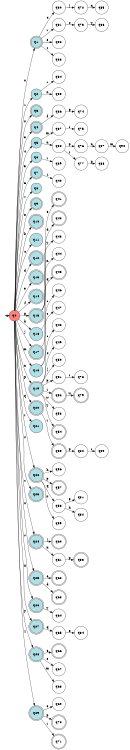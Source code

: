 digraph APTAALF {
__start0 [style = invis, shape = none, label = "", width = 0, height = 0];

rankdir=LR;
size="8,5";

s0 [style="filled", color="black", fillcolor="#ff817b" shape="circle", label="q0"];
s1 [style="rounded,filled", color="black", fillcolor="powderblue" shape="doublecircle", label="q1"];
s2 [style="filled", color="black", fillcolor="powderblue" shape="circle", label="q2"];
s3 [style="rounded,filled", color="black", fillcolor="powderblue" shape="doublecircle", label="q3"];
s4 [style="rounded,filled", color="black", fillcolor="powderblue" shape="doublecircle", label="q4"];
s5 [style="filled", color="black", fillcolor="powderblue" shape="circle", label="q5"];
s6 [style="filled", color="black", fillcolor="powderblue" shape="circle", label="q6"];
s7 [style="rounded,filled", color="black", fillcolor="powderblue" shape="doublecircle", label="q7"];
s8 [style="filled", color="black", fillcolor="powderblue" shape="circle", label="q8"];
s9 [style="rounded,filled", color="black", fillcolor="powderblue" shape="doublecircle", label="q9"];
s10 [style="rounded,filled", color="black", fillcolor="powderblue" shape="doublecircle", label="q10"];
s11 [style="filled", color="black", fillcolor="powderblue" shape="circle", label="q11"];
s12 [style="rounded,filled", color="black", fillcolor="powderblue" shape="doublecircle", label="q12"];
s13 [style="rounded,filled", color="black", fillcolor="powderblue" shape="doublecircle", label="q13"];
s14 [style="rounded,filled", color="black", fillcolor="powderblue" shape="doublecircle", label="q14"];
s15 [style="rounded,filled", color="black", fillcolor="powderblue" shape="doublecircle", label="q15"];
s16 [style="filled", color="black", fillcolor="powderblue" shape="circle", label="q16"];
s17 [style="rounded,filled", color="black", fillcolor="powderblue" shape="doublecircle", label="q17"];
s18 [style="filled", color="black", fillcolor="powderblue" shape="circle", label="q18"];
s19 [style="rounded,filled", color="black", fillcolor="powderblue" shape="doublecircle", label="q19"];
s20 [style="rounded,filled", color="black", fillcolor="powderblue" shape="doublecircle", label="q20"];
s21 [style="filled", color="black", fillcolor="powderblue" shape="circle", label="q21"];
s22 [style="rounded,filled", color="black", fillcolor="powderblue" shape="doublecircle", label="q22"];
s23 [style="rounded,filled", color="black", fillcolor="powderblue" shape="doublecircle", label="q23"];
s24 [style="rounded,filled", color="black", fillcolor="powderblue" shape="doublecircle", label="q24"];
s25 [style="rounded,filled", color="black", fillcolor="powderblue" shape="doublecircle", label="q25"];
s26 [style="rounded,filled", color="black", fillcolor="powderblue" shape="doublecircle", label="q26"];
s27 [style="rounded,filled", color="black", fillcolor="powderblue" shape="doublecircle", label="q27"];
s28 [style="rounded,filled", color="black", fillcolor="powderblue" shape="doublecircle", label="q28"];
s29 [style="rounded,filled", color="black", fillcolor="powderblue" shape="doublecircle", label="q29"];
s30 [style="filled", color="black", fillcolor="white" shape="circle", label="q30"];
s31 [style="filled", color="black", fillcolor="white" shape="circle", label="q31"];
s32 [style="filled", color="black", fillcolor="white" shape="circle", label="q32"];
s33 [style="filled", color="black", fillcolor="white" shape="circle", label="q33"];
s34 [style="filled", color="black", fillcolor="white" shape="circle", label="q34"];
s35 [style="filled", color="black", fillcolor="white" shape="circle", label="q35"];
s36 [style="filled", color="black", fillcolor="white" shape="circle", label="q36"];
s37 [style="filled", color="black", fillcolor="white" shape="circle", label="q37"];
s38 [style="filled", color="black", fillcolor="white" shape="circle", label="q38"];
s39 [style="filled", color="black", fillcolor="white" shape="circle", label="q39"];
s40 [style="filled", color="black", fillcolor="white" shape="circle", label="q40"];
s41 [style="rounded,filled", color="black", fillcolor="white" shape="doublecircle", label="q41"];
s42 [style="rounded,filled", color="black", fillcolor="white" shape="doublecircle", label="q42"];
s43 [style="filled", color="black", fillcolor="white" shape="circle", label="q43"];
s44 [style="filled", color="black", fillcolor="white" shape="circle", label="q44"];
s45 [style="rounded,filled", color="black", fillcolor="white" shape="doublecircle", label="q45"];
s46 [style="filled", color="black", fillcolor="white" shape="circle", label="q46"];
s47 [style="filled", color="black", fillcolor="white" shape="circle", label="q47"];
s48 [style="filled", color="black", fillcolor="white" shape="circle", label="q48"];
s49 [style="filled", color="black", fillcolor="white" shape="circle", label="q49"];
s50 [style="filled", color="black", fillcolor="white" shape="circle", label="q50"];
s51 [style="filled", color="black", fillcolor="white" shape="circle", label="q51"];
s52 [style="rounded,filled", color="black", fillcolor="white" shape="doublecircle", label="q52"];
s53 [style="filled", color="black", fillcolor="white" shape="circle", label="q53"];
s54 [style="rounded,filled", color="black", fillcolor="white" shape="doublecircle", label="q54"];
s55 [style="rounded,filled", color="black", fillcolor="white" shape="doublecircle", label="q55"];
s56 [style="filled", color="black", fillcolor="white" shape="circle", label="q56"];
s57 [style="rounded,filled", color="black", fillcolor="white" shape="doublecircle", label="q57"];
s58 [style="filled", color="black", fillcolor="white" shape="circle", label="q58"];
s59 [style="filled", color="black", fillcolor="white" shape="circle", label="q59"];
s60 [style="rounded,filled", color="black", fillcolor="white" shape="doublecircle", label="q60"];
s61 [style="filled", color="black", fillcolor="white" shape="circle", label="q61"];
s62 [style="rounded,filled", color="black", fillcolor="white" shape="doublecircle", label="q62"];
s63 [style="rounded,filled", color="black", fillcolor="white" shape="doublecircle", label="q63"];
s64 [style="filled", color="black", fillcolor="white" shape="circle", label="q64"];
s65 [style="filled", color="black", fillcolor="white" shape="circle", label="q65"];
s66 [style="rounded,filled", color="black", fillcolor="white" shape="doublecircle", label="q66"];
s67 [style="filled", color="black", fillcolor="white" shape="circle", label="q67"];
s68 [style="filled", color="black", fillcolor="white" shape="circle", label="q68"];
s69 [style="filled", color="black", fillcolor="white" shape="circle", label="q69"];
s70 [style="rounded,filled", color="black", fillcolor="white" shape="doublecircle", label="q70"];
s71 [style="rounded,filled", color="black", fillcolor="white" shape="doublecircle", label="q71"];
s72 [style="filled", color="black", fillcolor="white" shape="circle", label="q72"];
s73 [style="filled", color="black", fillcolor="white" shape="circle", label="q73"];
s74 [style="filled", color="black", fillcolor="white" shape="circle", label="q74"];
s75 [style="filled", color="black", fillcolor="white" shape="circle", label="q75"];
s76 [style="filled", color="black", fillcolor="white" shape="circle", label="q76"];
s77 [style="filled", color="black", fillcolor="white" shape="circle", label="q77"];
s78 [style="filled", color="black", fillcolor="white" shape="circle", label="q78"];
s79 [style="rounded,filled", color="black", fillcolor="white" shape="doublecircle", label="q79"];
s80 [style="filled", color="black", fillcolor="white" shape="circle", label="q80"];
s81 [style="filled", color="black", fillcolor="white" shape="circle", label="q81"];
s82 [style="filled", color="black", fillcolor="white" shape="circle", label="q82"];
s83 [style="rounded,filled", color="black", fillcolor="white" shape="doublecircle", label="q83"];
s84 [style="filled", color="black", fillcolor="white" shape="circle", label="q84"];
s85 [style="filled", color="black", fillcolor="white" shape="circle", label="q85"];
s86 [style="filled", color="black", fillcolor="white" shape="circle", label="q86"];
s87 [style="filled", color="black", fillcolor="white" shape="circle", label="q87"];
s88 [style="filled", color="black", fillcolor="white" shape="circle", label="q88"];
s89 [style="filled", color="black", fillcolor="white" shape="circle", label="q89"];
s90 [style="filled", color="black", fillcolor="white" shape="circle", label="q90"];
subgraph cluster_main { 
	graph [pad=".75", ranksep="0.15", nodesep="0.15"];
	 style=invis; 
	__start0 -> s0 [penwidth=2];
}
s0 -> s1 [label="0"];
s0 -> s2 [label="1"];
s0 -> s3 [label="2"];
s0 -> s4 [label="3"];
s0 -> s5 [label="4"];
s0 -> s6 [label="5"];
s0 -> s7 [label="6"];
s0 -> s8 [label="7"];
s0 -> s9 [label="8"];
s0 -> s10 [label="b"];
s0 -> s11 [label="c"];
s0 -> s12 [label="d"];
s0 -> s13 [label="e"];
s0 -> s14 [label="f"];
s0 -> s15 [label="g"];
s0 -> s16 [label="h"];
s0 -> s17 [label="j"];
s0 -> s18 [label="m"];
s0 -> s19 [label="n"];
s0 -> s20 [label="p"];
s0 -> s21 [label="q"];
s0 -> s22 [label="r"];
s0 -> s23 [label="s"];
s0 -> s24 [label="t"];
s0 -> s25 [label="u"];
s0 -> s26 [label="v"];
s0 -> s27 [label="x"];
s0 -> s28 [label="y"];
s0 -> s29 [label="z"];
s1 -> s30 [label="4"];
s1 -> s31 [label="7"];
s1 -> s32 [label="e"];
s1 -> s33 [label="t"];
s2 -> s34 [label="7"];
s2 -> s35 [label="n"];
s4 -> s36 [label="f"];
s5 -> s37 [label="m"];
s5 -> s38 [label="n"];
s6 -> s39 [label="r"];
s7 -> s40 [label="z"];
s15 -> s41 [label="6"];
s15 -> s42 [label="d"];
s15 -> s43 [label="y"];
s16 -> s44 [label="n"];
s17 -> s45 [label="q"];
s18 -> s46 [label="1"];
s18 -> s47 [label="t"];
s19 -> s48 [label="1"];
s19 -> s49 [label="4"];
s19 -> s50 [label="j"];
s19 -> s51 [label="p"];
s19 -> s52 [label="r"];
s19 -> s53 [label="w"];
s19 -> s54 [label="y"];
s20 -> s55 [label="r"];
s22 -> s56 [label="h"];
s22 -> s57 [label="p"];
s22 -> s58 [label="q"];
s22 -> s59 [label="x"];
s24 -> s60 [label="j"];
s24 -> s61 [label="n"];
s25 -> s62 [label="6"];
s25 -> s63 [label="d"];
s26 -> s64 [label="y"];
s27 -> s65 [label="q"];
s28 -> s66 [label="6"];
s28 -> s67 [label="e"];
s28 -> s68 [label="m"];
s29 -> s69 [label="0"];
s29 -> s70 [label="p"];
s29 -> s71 [label="r"];
s30 -> s72 [label="j"];
s31 -> s73 [label="s"];
s36 -> s74 [label="g"];
s37 -> s75 [label="r"];
s38 -> s76 [label="p"];
s38 -> s77 [label="r"];
s51 -> s78 [label="r"];
s52 -> s79 [label="w"];
s55 -> s80 [label="p"];
s58 -> s81 [label="5"];
s58 -> s82 [label="h"];
s61 -> s83 [label="p"];
s65 -> s84 [label="5"];
s72 -> s85 [label="n"];
s73 -> s86 [label="y"];
s76 -> s87 [label="n"];
s77 -> s88 [label="p"];
s80 -> s89 [label="r"];
s87 -> s90 [label="m"];

}